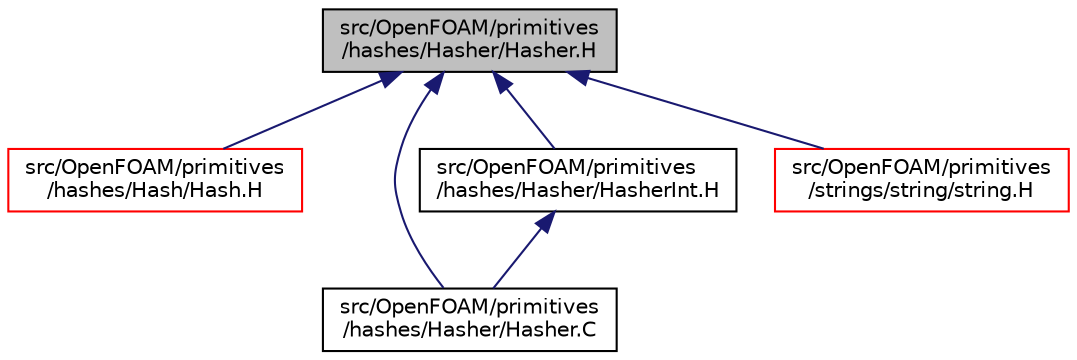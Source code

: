 digraph "src/OpenFOAM/primitives/hashes/Hasher/Hasher.H"
{
  bgcolor="transparent";
  edge [fontname="Helvetica",fontsize="10",labelfontname="Helvetica",labelfontsize="10"];
  node [fontname="Helvetica",fontsize="10",shape=record];
  Node1 [label="src/OpenFOAM/primitives\l/hashes/Hasher/Hasher.H",height=0.2,width=0.4,color="black", fillcolor="grey75", style="filled", fontcolor="black"];
  Node1 -> Node2 [dir="back",color="midnightblue",fontsize="10",style="solid",fontname="Helvetica"];
  Node2 [label="src/OpenFOAM/primitives\l/hashes/Hash/Hash.H",height=0.2,width=0.4,color="red",URL="$a09204.html"];
  Node1 -> Node3 [dir="back",color="midnightblue",fontsize="10",style="solid",fontname="Helvetica"];
  Node3 [label="src/OpenFOAM/primitives\l/hashes/Hasher/Hasher.C",height=0.2,width=0.4,color="black",URL="$a09205.html",tooltip="Hashing functions, mostly from Bob Jenkins. "];
  Node1 -> Node4 [dir="back",color="midnightblue",fontsize="10",style="solid",fontname="Helvetica"];
  Node4 [label="src/OpenFOAM/primitives\l/hashes/Hasher/HasherInt.H",height=0.2,width=0.4,color="black",URL="$a09207.html",tooltip="Optimized hashing functions. "];
  Node4 -> Node3 [dir="back",color="midnightblue",fontsize="10",style="solid",fontname="Helvetica"];
  Node1 -> Node5 [dir="back",color="midnightblue",fontsize="10",style="solid",fontname="Helvetica"];
  Node5 [label="src/OpenFOAM/primitives\l/strings/string/string.H",height=0.2,width=0.4,color="red",URL="$a09339.html"];
}
